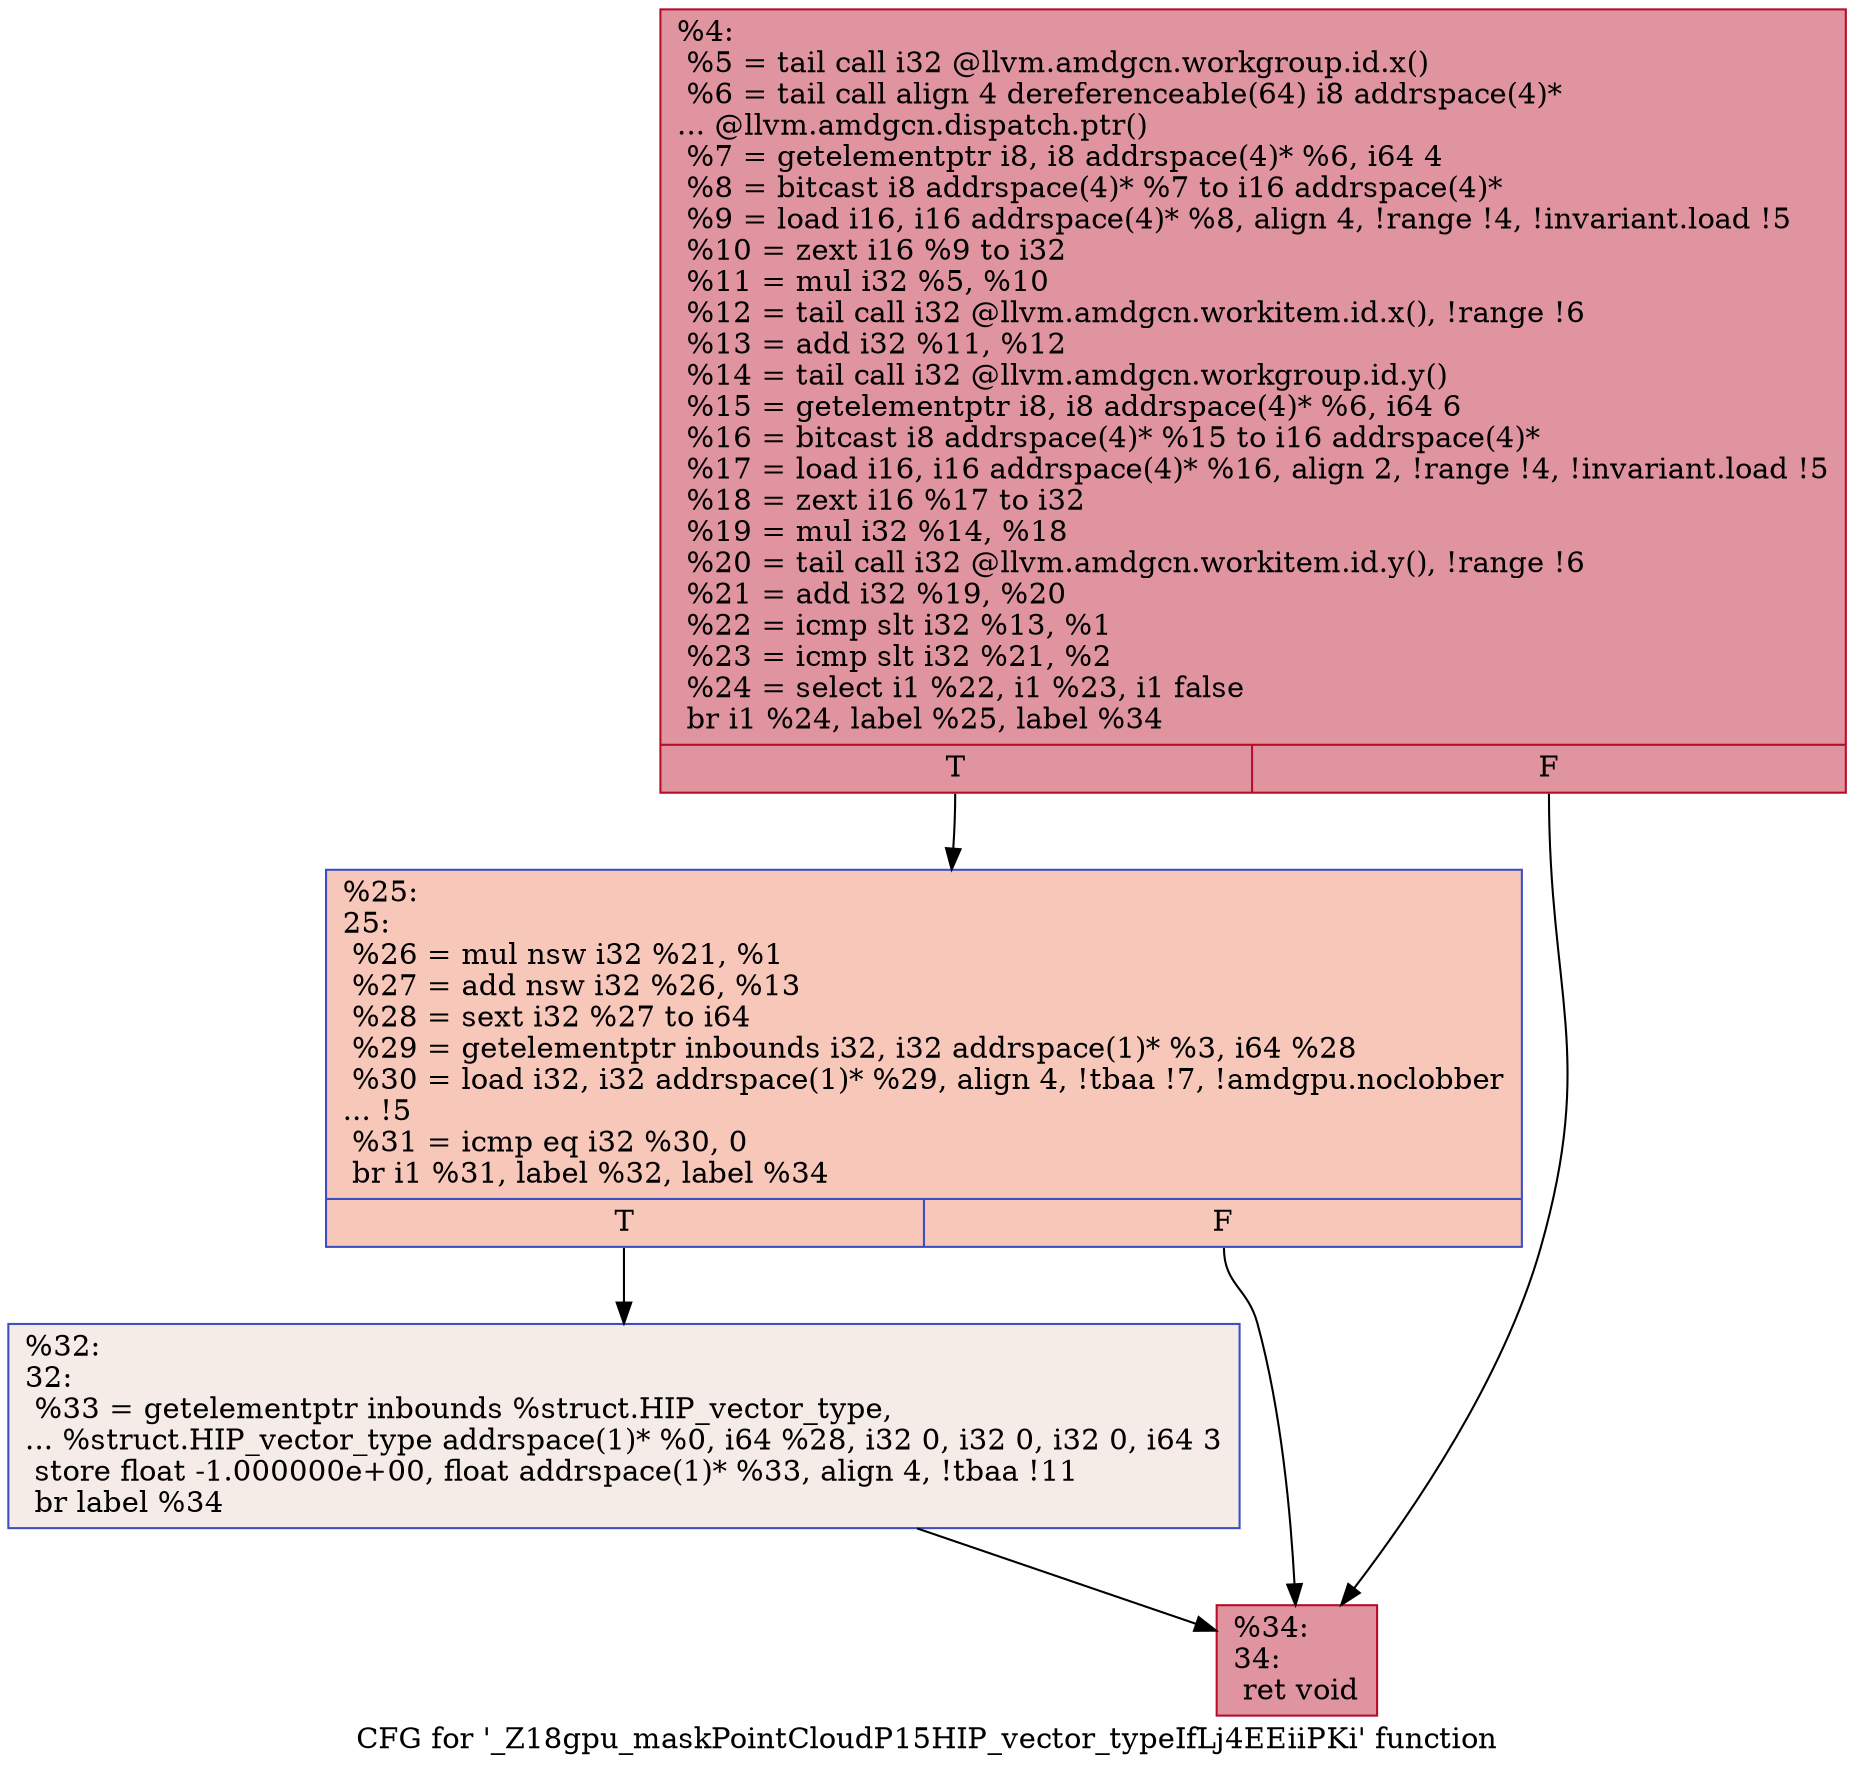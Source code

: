 digraph "CFG for '_Z18gpu_maskPointCloudP15HIP_vector_typeIfLj4EEiiPKi' function" {
	label="CFG for '_Z18gpu_maskPointCloudP15HIP_vector_typeIfLj4EEiiPKi' function";

	Node0x5143dd0 [shape=record,color="#b70d28ff", style=filled, fillcolor="#b70d2870",label="{%4:\l  %5 = tail call i32 @llvm.amdgcn.workgroup.id.x()\l  %6 = tail call align 4 dereferenceable(64) i8 addrspace(4)*\l... @llvm.amdgcn.dispatch.ptr()\l  %7 = getelementptr i8, i8 addrspace(4)* %6, i64 4\l  %8 = bitcast i8 addrspace(4)* %7 to i16 addrspace(4)*\l  %9 = load i16, i16 addrspace(4)* %8, align 4, !range !4, !invariant.load !5\l  %10 = zext i16 %9 to i32\l  %11 = mul i32 %5, %10\l  %12 = tail call i32 @llvm.amdgcn.workitem.id.x(), !range !6\l  %13 = add i32 %11, %12\l  %14 = tail call i32 @llvm.amdgcn.workgroup.id.y()\l  %15 = getelementptr i8, i8 addrspace(4)* %6, i64 6\l  %16 = bitcast i8 addrspace(4)* %15 to i16 addrspace(4)*\l  %17 = load i16, i16 addrspace(4)* %16, align 2, !range !4, !invariant.load !5\l  %18 = zext i16 %17 to i32\l  %19 = mul i32 %14, %18\l  %20 = tail call i32 @llvm.amdgcn.workitem.id.y(), !range !6\l  %21 = add i32 %19, %20\l  %22 = icmp slt i32 %13, %1\l  %23 = icmp slt i32 %21, %2\l  %24 = select i1 %22, i1 %23, i1 false\l  br i1 %24, label %25, label %34\l|{<s0>T|<s1>F}}"];
	Node0x5143dd0:s0 -> Node0x51477f0;
	Node0x5143dd0:s1 -> Node0x5147880;
	Node0x51477f0 [shape=record,color="#3d50c3ff", style=filled, fillcolor="#ec7f6370",label="{%25:\l25:                                               \l  %26 = mul nsw i32 %21, %1\l  %27 = add nsw i32 %26, %13\l  %28 = sext i32 %27 to i64\l  %29 = getelementptr inbounds i32, i32 addrspace(1)* %3, i64 %28\l  %30 = load i32, i32 addrspace(1)* %29, align 4, !tbaa !7, !amdgpu.noclobber\l... !5\l  %31 = icmp eq i32 %30, 0\l  br i1 %31, label %32, label %34\l|{<s0>T|<s1>F}}"];
	Node0x51477f0:s0 -> Node0x5147ea0;
	Node0x51477f0:s1 -> Node0x5147880;
	Node0x5147ea0 [shape=record,color="#3d50c3ff", style=filled, fillcolor="#ead5c970",label="{%32:\l32:                                               \l  %33 = getelementptr inbounds %struct.HIP_vector_type,\l... %struct.HIP_vector_type addrspace(1)* %0, i64 %28, i32 0, i32 0, i32 0, i64 3\l  store float -1.000000e+00, float addrspace(1)* %33, align 4, !tbaa !11\l  br label %34\l}"];
	Node0x5147ea0 -> Node0x5147880;
	Node0x5147880 [shape=record,color="#b70d28ff", style=filled, fillcolor="#b70d2870",label="{%34:\l34:                                               \l  ret void\l}"];
}
